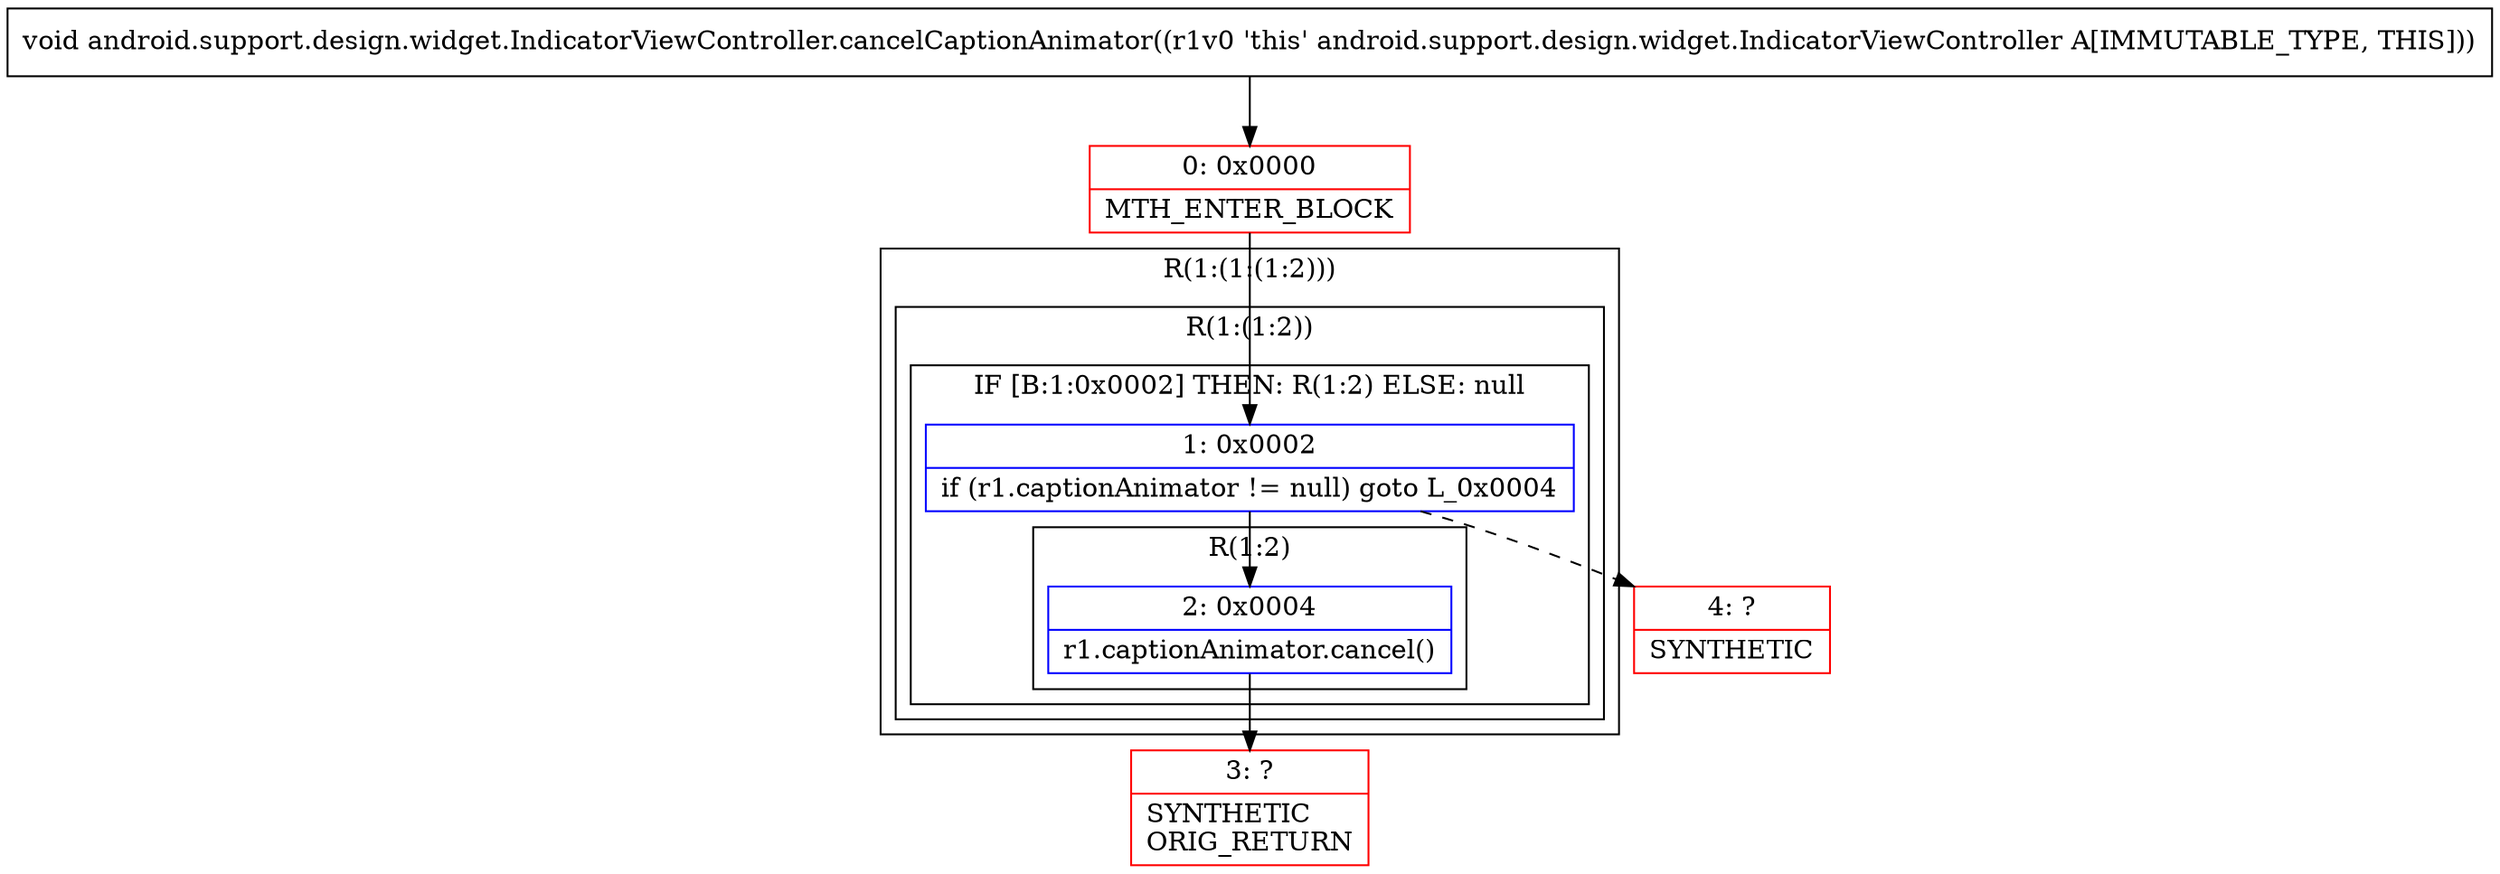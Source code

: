 digraph "CFG forandroid.support.design.widget.IndicatorViewController.cancelCaptionAnimator()V" {
subgraph cluster_Region_1139161459 {
label = "R(1:(1:(1:2)))";
node [shape=record,color=blue];
subgraph cluster_Region_737974451 {
label = "R(1:(1:2))";
node [shape=record,color=blue];
subgraph cluster_IfRegion_1639119943 {
label = "IF [B:1:0x0002] THEN: R(1:2) ELSE: null";
node [shape=record,color=blue];
Node_1 [shape=record,label="{1\:\ 0x0002|if (r1.captionAnimator != null) goto L_0x0004\l}"];
subgraph cluster_Region_1544604696 {
label = "R(1:2)";
node [shape=record,color=blue];
Node_2 [shape=record,label="{2\:\ 0x0004|r1.captionAnimator.cancel()\l}"];
}
}
}
}
Node_0 [shape=record,color=red,label="{0\:\ 0x0000|MTH_ENTER_BLOCK\l}"];
Node_3 [shape=record,color=red,label="{3\:\ ?|SYNTHETIC\lORIG_RETURN\l}"];
Node_4 [shape=record,color=red,label="{4\:\ ?|SYNTHETIC\l}"];
MethodNode[shape=record,label="{void android.support.design.widget.IndicatorViewController.cancelCaptionAnimator((r1v0 'this' android.support.design.widget.IndicatorViewController A[IMMUTABLE_TYPE, THIS])) }"];
MethodNode -> Node_0;
Node_1 -> Node_2;
Node_1 -> Node_4[style=dashed];
Node_2 -> Node_3;
Node_0 -> Node_1;
}

